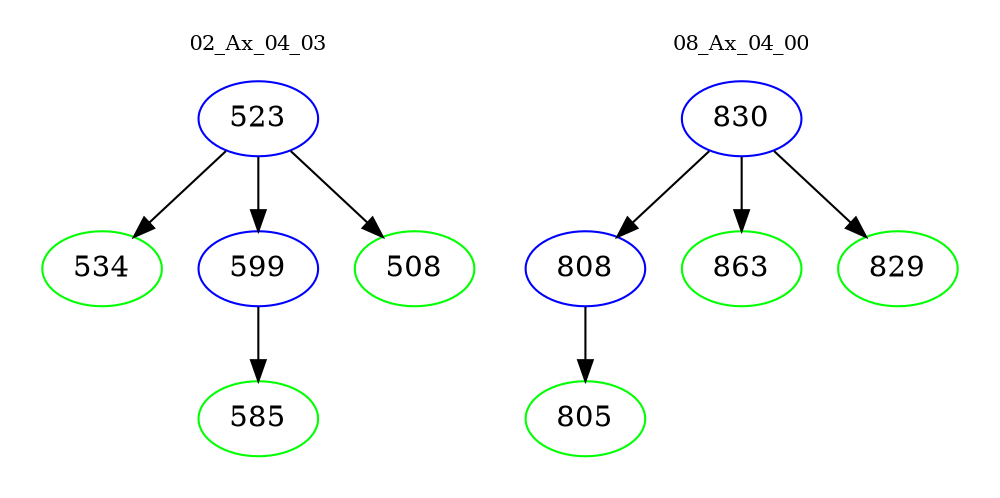 digraph{
subgraph cluster_0 {
color = white
label = "02_Ax_04_03";
fontsize=10;
T0_523 [label="523", color="blue"]
T0_523 -> T0_534 [color="black"]
T0_534 [label="534", color="green"]
T0_523 -> T0_599 [color="black"]
T0_599 [label="599", color="blue"]
T0_599 -> T0_585 [color="black"]
T0_585 [label="585", color="green"]
T0_523 -> T0_508 [color="black"]
T0_508 [label="508", color="green"]
}
subgraph cluster_1 {
color = white
label = "08_Ax_04_00";
fontsize=10;
T1_830 [label="830", color="blue"]
T1_830 -> T1_808 [color="black"]
T1_808 [label="808", color="blue"]
T1_808 -> T1_805 [color="black"]
T1_805 [label="805", color="green"]
T1_830 -> T1_863 [color="black"]
T1_863 [label="863", color="green"]
T1_830 -> T1_829 [color="black"]
T1_829 [label="829", color="green"]
}
}
